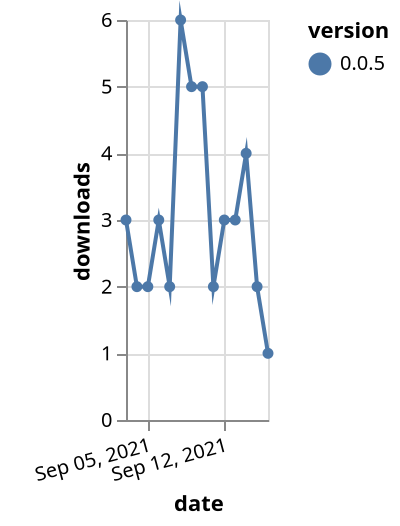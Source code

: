 {"$schema": "https://vega.github.io/schema/vega-lite/v5.json", "description": "A simple bar chart with embedded data.", "data": {"values": [{"date": "2021-09-03", "total": 3415, "delta": 3, "version": "0.0.5"}, {"date": "2021-09-04", "total": 3417, "delta": 2, "version": "0.0.5"}, {"date": "2021-09-05", "total": 3419, "delta": 2, "version": "0.0.5"}, {"date": "2021-09-06", "total": 3422, "delta": 3, "version": "0.0.5"}, {"date": "2021-09-07", "total": 3424, "delta": 2, "version": "0.0.5"}, {"date": "2021-09-08", "total": 3430, "delta": 6, "version": "0.0.5"}, {"date": "2021-09-09", "total": 3435, "delta": 5, "version": "0.0.5"}, {"date": "2021-09-10", "total": 3440, "delta": 5, "version": "0.0.5"}, {"date": "2021-09-11", "total": 3442, "delta": 2, "version": "0.0.5"}, {"date": "2021-09-12", "total": 3445, "delta": 3, "version": "0.0.5"}, {"date": "2021-09-13", "total": 3448, "delta": 3, "version": "0.0.5"}, {"date": "2021-09-14", "total": 3452, "delta": 4, "version": "0.0.5"}, {"date": "2021-09-15", "total": 3454, "delta": 2, "version": "0.0.5"}, {"date": "2021-09-16", "total": 3455, "delta": 1, "version": "0.0.5"}]}, "width": "container", "mark": {"type": "line", "point": {"filled": true}}, "encoding": {"x": {"field": "date", "type": "temporal", "timeUnit": "yearmonthdate", "title": "date", "axis": {"labelAngle": -15}}, "y": {"field": "delta", "type": "quantitative", "title": "downloads"}, "color": {"field": "version", "type": "nominal"}, "tooltip": {"field": "delta"}}}